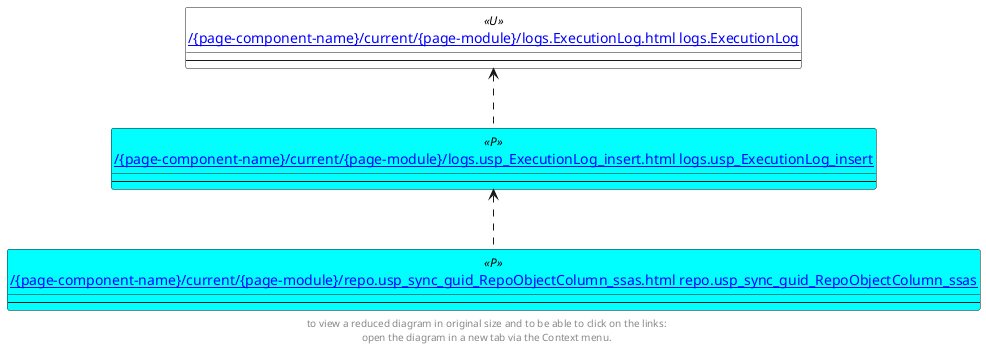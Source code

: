 @startuml
'Left to right direction
top to bottom direction
hide circle
'avoide "." issues:
set namespaceSeparator none


skinparam class {
  BackgroundColor White
  BackgroundColor<<FN>> Yellow
  BackgroundColor<<FS>> Yellow
  BackgroundColor<<FT>> LightGray
  BackgroundColor<<IF>> Yellow
  BackgroundColor<<IS>> Yellow
  BackgroundColor<<P>> Aqua
  BackgroundColor<<PC>> Aqua
  BackgroundColor<<SN>> Yellow
  BackgroundColor<<SO>> SlateBlue
  BackgroundColor<<TF>> LightGray
  BackgroundColor<<TR>> Tomato
  BackgroundColor<<U>> White
  BackgroundColor<<V>> WhiteSmoke
  BackgroundColor<<X>> Aqua
}


entity "[[{site-url}/{page-component-name}/current/{page-module}/logs.ExecutionLog.html logs.ExecutionLog]]" as logs.ExecutionLog << U >> {
  --
}

entity "[[{site-url}/{page-component-name}/current/{page-module}/logs.usp_ExecutionLog_insert.html logs.usp_ExecutionLog_insert]]" as logs.usp_ExecutionLog_insert << P >> {
  --
}

entity "[[{site-url}/{page-component-name}/current/{page-module}/repo.usp_sync_guid_RepoObjectColumn_ssas.html repo.usp_sync_guid_RepoObjectColumn_ssas]]" as repo.usp_sync_guid_RepoObjectColumn_ssas << P >> {
  --
}

logs.ExecutionLog <.. logs.usp_ExecutionLog_insert
logs.usp_ExecutionLog_insert <.. repo.usp_sync_guid_RepoObjectColumn_ssas
footer
to view a reduced diagram in original size and to be able to click on the links:
open the diagram in a new tab via the Context menu.
end footer

@enduml

